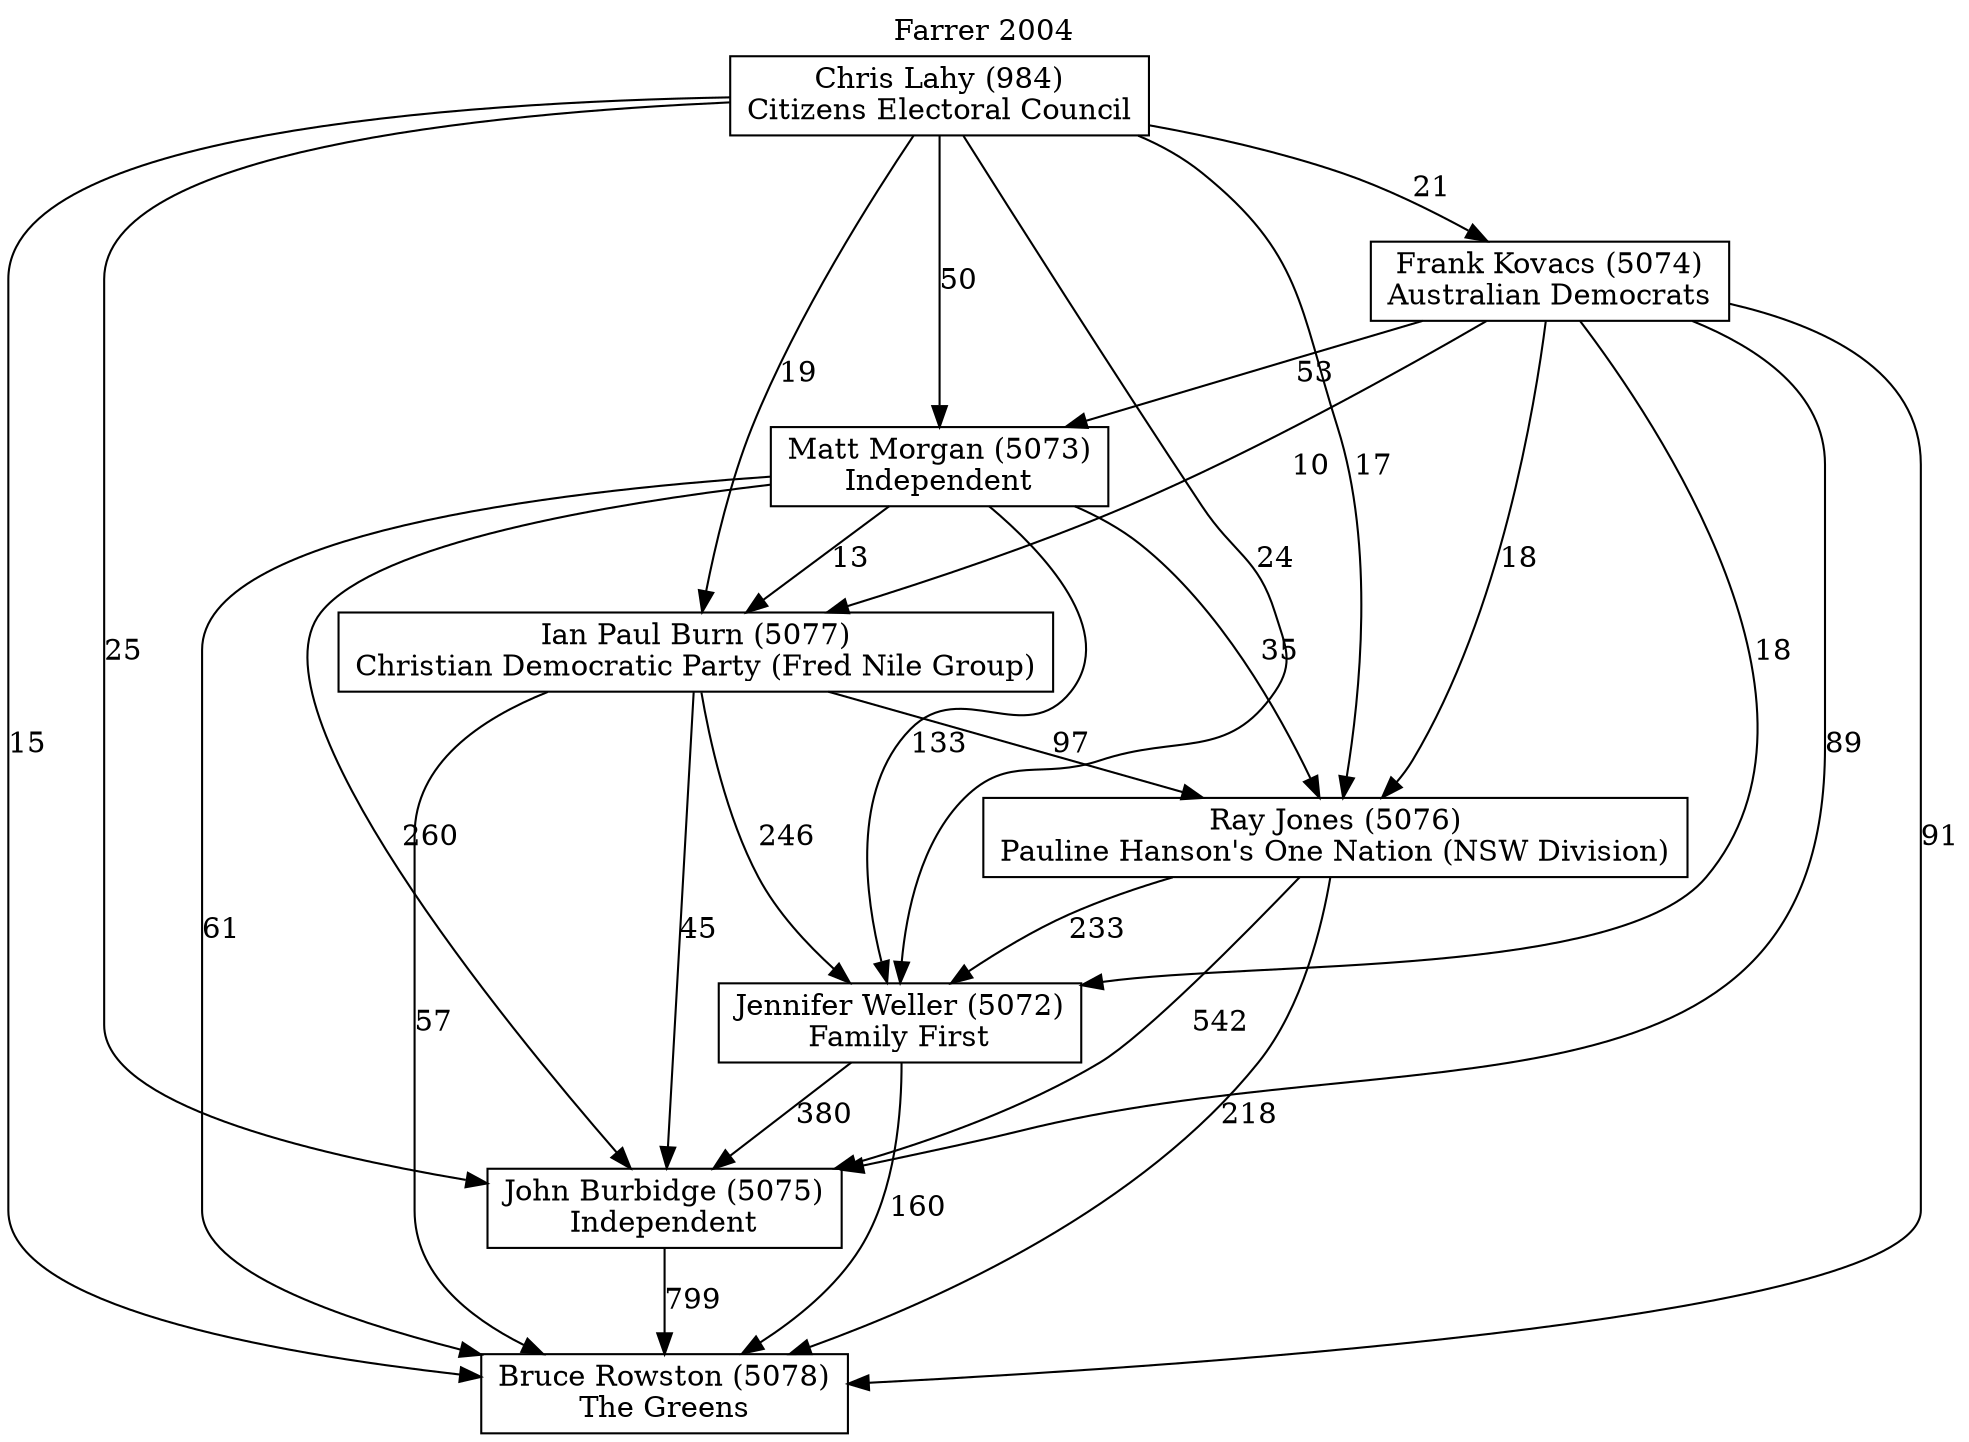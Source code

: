 // House preference flow
digraph "Bruce Rowston (5078)_Farrer_2004" {
	graph [label="Farrer 2004" labelloc=t mclimit=10]
	node [shape=box]
	"Bruce Rowston (5078)" [label="Bruce Rowston (5078)
The Greens"]
	"Chris Lahy (984)" [label="Chris Lahy (984)
Citizens Electoral Council"]
	"Frank Kovacs (5074)" [label="Frank Kovacs (5074)
Australian Democrats"]
	"Ian Paul Burn (5077)" [label="Ian Paul Burn (5077)
Christian Democratic Party (Fred Nile Group)"]
	"Jennifer Weller (5072)" [label="Jennifer Weller (5072)
Family First"]
	"John Burbidge (5075)" [label="John Burbidge (5075)
Independent"]
	"Matt Morgan (5073)" [label="Matt Morgan (5073)
Independent"]
	"Ray Jones (5076)" [label="Ray Jones (5076)
Pauline Hanson's One Nation (NSW Division)"]
	"Chris Lahy (984)" -> "Bruce Rowston (5078)" [label=15]
	"Chris Lahy (984)" -> "Frank Kovacs (5074)" [label=21]
	"Chris Lahy (984)" -> "Ian Paul Burn (5077)" [label=19]
	"Chris Lahy (984)" -> "Jennifer Weller (5072)" [label=24]
	"Chris Lahy (984)" -> "John Burbidge (5075)" [label=25]
	"Chris Lahy (984)" -> "Matt Morgan (5073)" [label=50]
	"Chris Lahy (984)" -> "Ray Jones (5076)" [label=17]
	"Frank Kovacs (5074)" -> "Bruce Rowston (5078)" [label=91]
	"Frank Kovacs (5074)" -> "Ian Paul Burn (5077)" [label=10]
	"Frank Kovacs (5074)" -> "Jennifer Weller (5072)" [label=18]
	"Frank Kovacs (5074)" -> "John Burbidge (5075)" [label=89]
	"Frank Kovacs (5074)" -> "Matt Morgan (5073)" [label=53]
	"Frank Kovacs (5074)" -> "Ray Jones (5076)" [label=18]
	"Ian Paul Burn (5077)" -> "Bruce Rowston (5078)" [label=57]
	"Ian Paul Burn (5077)" -> "Jennifer Weller (5072)" [label=246]
	"Ian Paul Burn (5077)" -> "John Burbidge (5075)" [label=45]
	"Ian Paul Burn (5077)" -> "Ray Jones (5076)" [label=97]
	"Jennifer Weller (5072)" -> "Bruce Rowston (5078)" [label=160]
	"Jennifer Weller (5072)" -> "John Burbidge (5075)" [label=380]
	"John Burbidge (5075)" -> "Bruce Rowston (5078)" [label=799]
	"Matt Morgan (5073)" -> "Bruce Rowston (5078)" [label=61]
	"Matt Morgan (5073)" -> "Ian Paul Burn (5077)" [label=13]
	"Matt Morgan (5073)" -> "Jennifer Weller (5072)" [label=133]
	"Matt Morgan (5073)" -> "John Burbidge (5075)" [label=260]
	"Matt Morgan (5073)" -> "Ray Jones (5076)" [label=35]
	"Ray Jones (5076)" -> "Bruce Rowston (5078)" [label=218]
	"Ray Jones (5076)" -> "Jennifer Weller (5072)" [label=233]
	"Ray Jones (5076)" -> "John Burbidge (5075)" [label=542]
}
